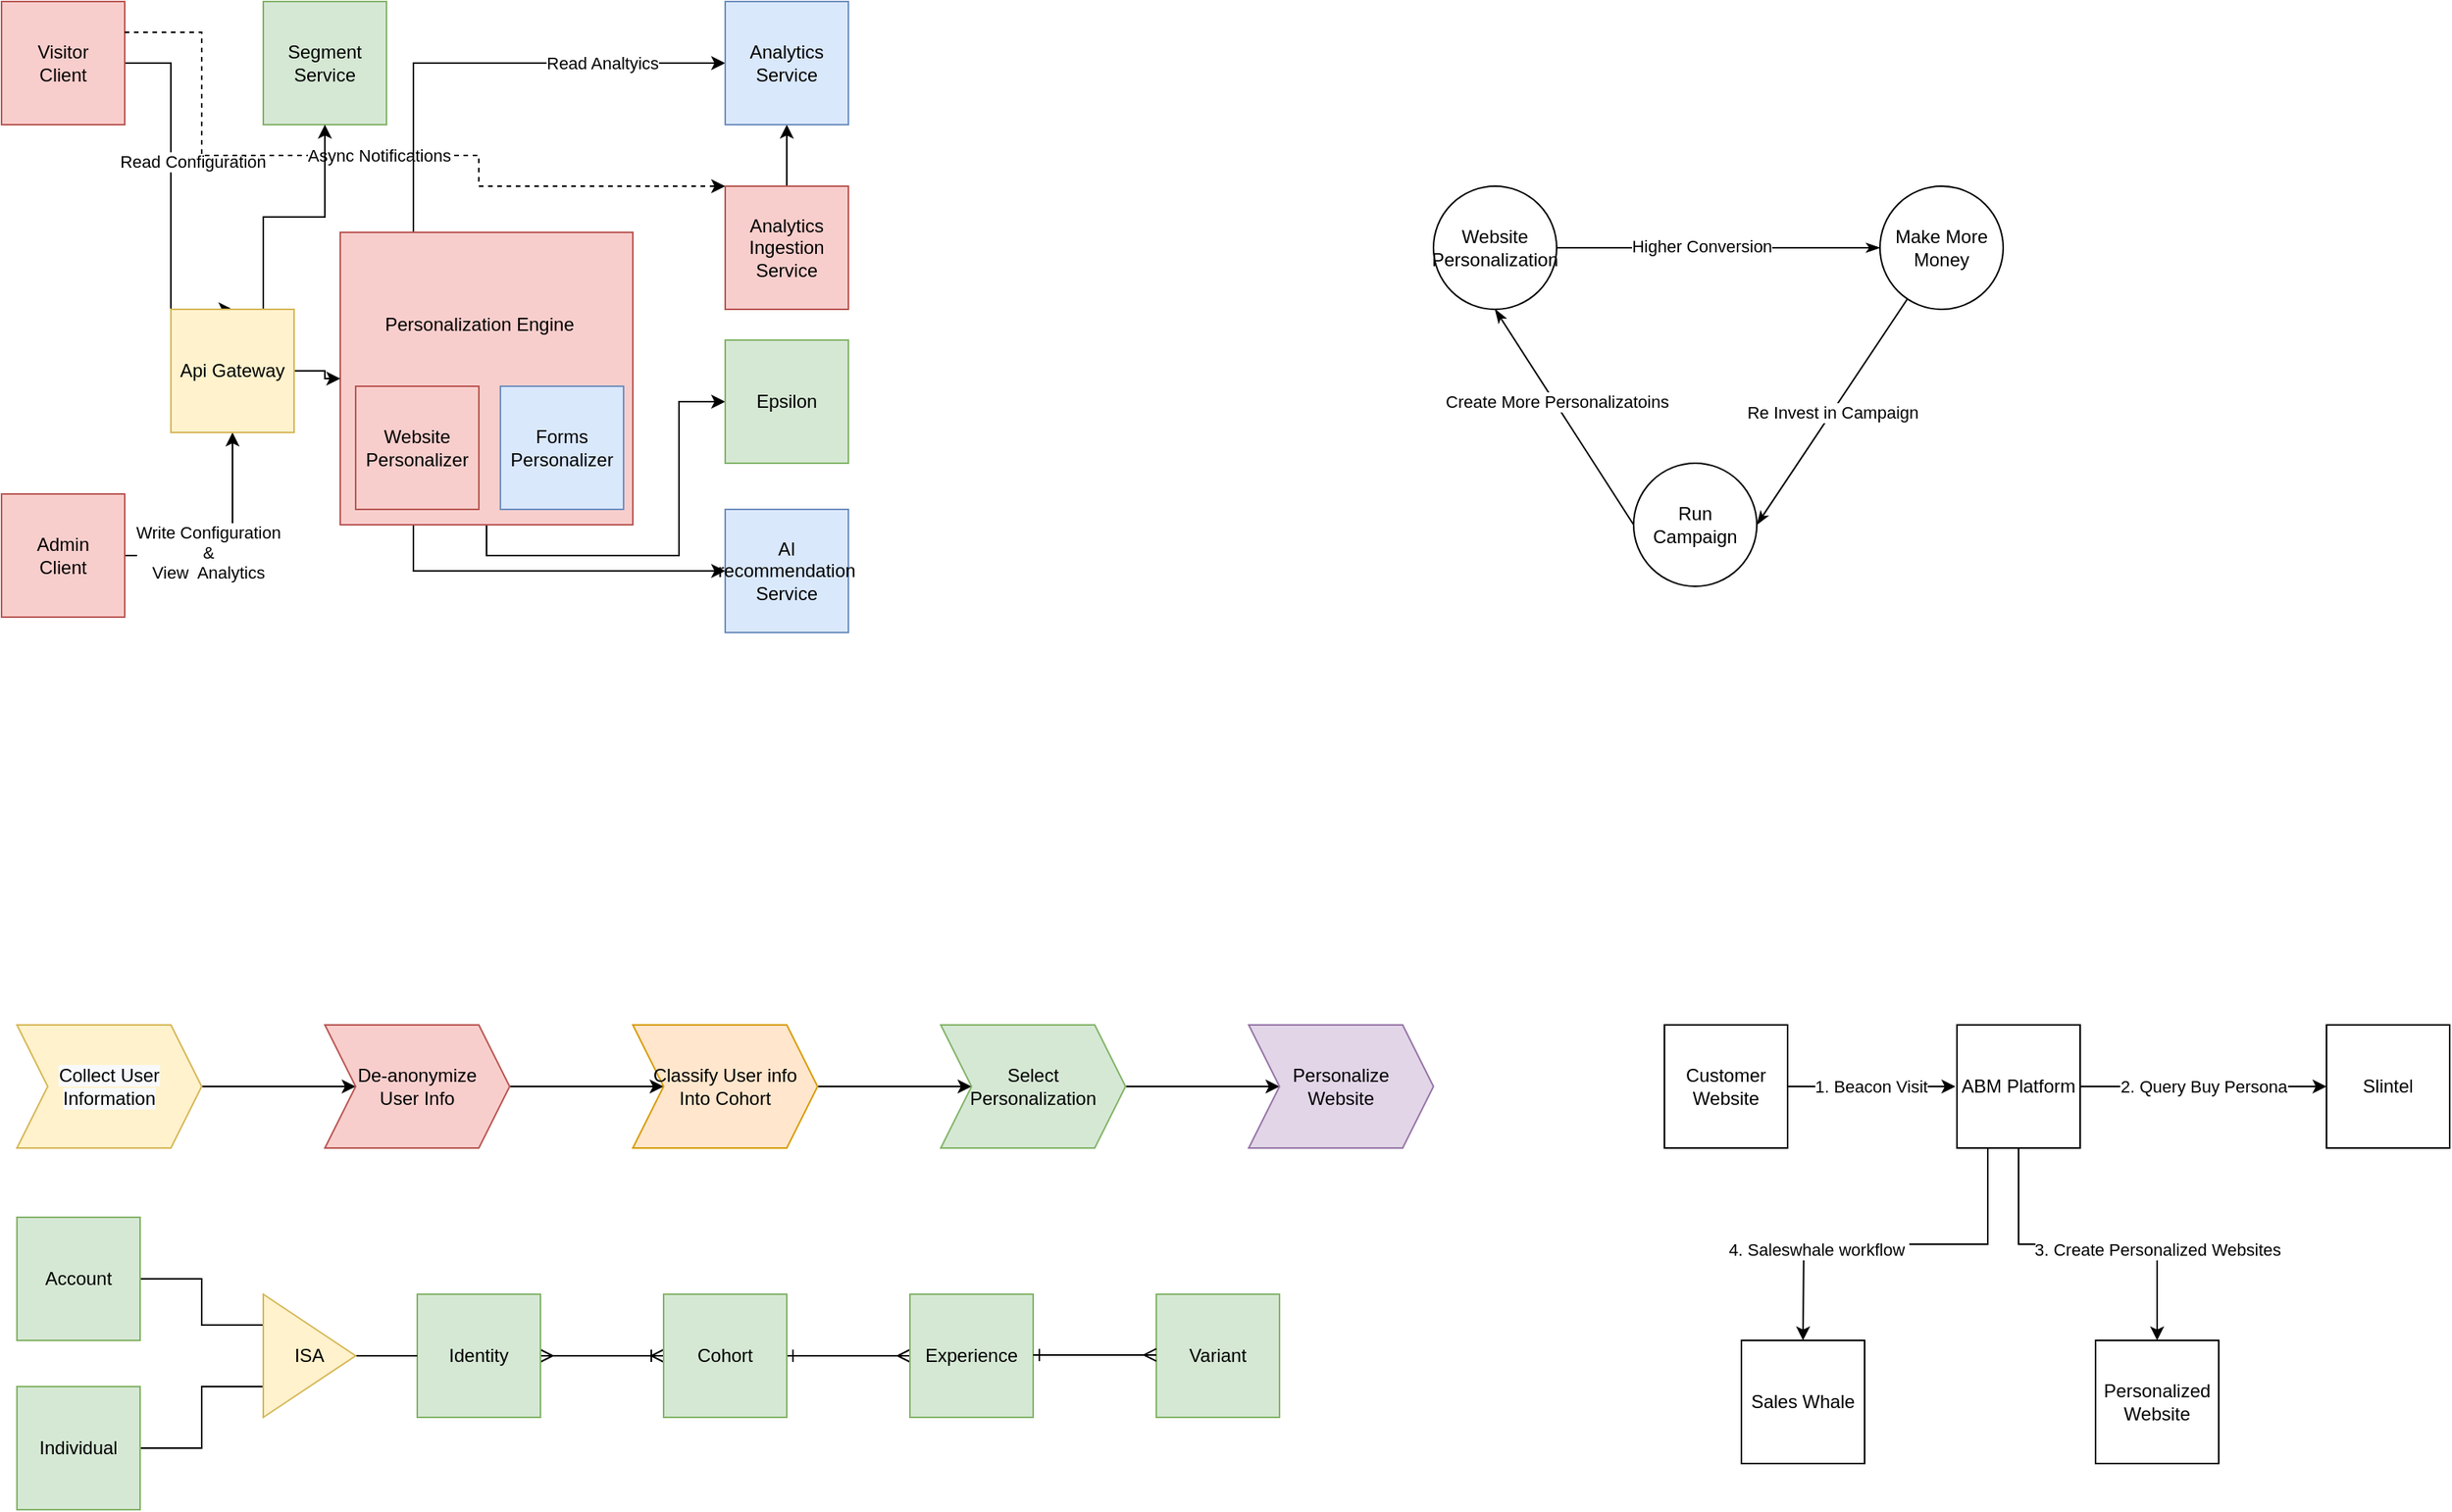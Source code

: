 <mxfile version="20.2.8" type="github" pages="3">
  <diagram id="C5RBs43oDa-KdzZeNtuy" name="website personalization">
    <mxGraphModel dx="1072" dy="1788" grid="1" gridSize="10" guides="1" tooltips="1" connect="1" arrows="1" fold="1" page="1" pageScale="1" pageWidth="827" pageHeight="1169" math="0" shadow="0">
      <root>
        <mxCell id="WIyWlLk6GJQsqaUBKTNV-0" />
        <mxCell id="WIyWlLk6GJQsqaUBKTNV-1" parent="WIyWlLk6GJQsqaUBKTNV-0" />
        <mxCell id="AZ2Zr_Ory4GUbCRComt3-3" style="edgeStyle=orthogonalEdgeStyle;rounded=0;orthogonalLoop=1;jettySize=auto;html=1;entryX=0.5;entryY=0;entryDx=0;entryDy=0;" parent="WIyWlLk6GJQsqaUBKTNV-1" source="AZ2Zr_Ory4GUbCRComt3-0" target="-mFzzp7ZUGHwjzqcd1_v-3" edge="1">
          <mxGeometry relative="1" as="geometry">
            <mxPoint x="150" y="150" as="targetPoint" />
            <Array as="points">
              <mxPoint x="160" y="-40" />
              <mxPoint x="160" y="120" />
            </Array>
          </mxGeometry>
        </mxCell>
        <mxCell id="AZ2Zr_Ory4GUbCRComt3-10" value="Read Configuration" style="edgeLabel;html=1;align=center;verticalAlign=middle;resizable=0;points=[];" parent="AZ2Zr_Ory4GUbCRComt3-3" vertex="1" connectable="0">
          <mxGeometry x="-0.2" y="2" relative="1" as="geometry">
            <mxPoint x="12" y="2" as="offset" />
          </mxGeometry>
        </mxCell>
        <mxCell id="AZ2Zr_Ory4GUbCRComt3-0" value="Visitor&lt;br&gt;Client" style="whiteSpace=wrap;html=1;aspect=fixed;fillColor=#f8cecc;strokeColor=#b85450;" parent="WIyWlLk6GJQsqaUBKTNV-1" vertex="1">
          <mxGeometry x="50" y="-80" width="80" height="80" as="geometry" />
        </mxCell>
        <mxCell id="AZ2Zr_Ory4GUbCRComt3-8" value="Async Notifications" style="edgeStyle=orthogonalEdgeStyle;rounded=0;orthogonalLoop=1;jettySize=auto;html=1;dashed=1;exitX=1;exitY=0.25;exitDx=0;exitDy=0;" parent="WIyWlLk6GJQsqaUBKTNV-1" source="AZ2Zr_Ory4GUbCRComt3-0" target="AZ2Zr_Ory4GUbCRComt3-7" edge="1">
          <mxGeometry relative="1" as="geometry">
            <Array as="points">
              <mxPoint x="180" y="-60" />
              <mxPoint x="180" y="20" />
              <mxPoint x="360" y="20" />
              <mxPoint x="360" y="40" />
            </Array>
          </mxGeometry>
        </mxCell>
        <mxCell id="-mFzzp7ZUGHwjzqcd1_v-1" style="edgeStyle=orthogonalEdgeStyle;rounded=0;orthogonalLoop=1;jettySize=auto;html=1;exitX=0.5;exitY=1;exitDx=0;exitDy=0;entryX=0;entryY=0.5;entryDx=0;entryDy=0;" parent="WIyWlLk6GJQsqaUBKTNV-1" source="AZ2Zr_Ory4GUbCRComt3-2" target="-mFzzp7ZUGHwjzqcd1_v-0" edge="1">
          <mxGeometry relative="1" as="geometry" />
        </mxCell>
        <mxCell id="-mFzzp7ZUGHwjzqcd1_v-7" style="edgeStyle=orthogonalEdgeStyle;rounded=0;orthogonalLoop=1;jettySize=auto;html=1;exitX=0.25;exitY=0;exitDx=0;exitDy=0;entryX=0;entryY=0.5;entryDx=0;entryDy=0;" parent="WIyWlLk6GJQsqaUBKTNV-1" source="AZ2Zr_Ory4GUbCRComt3-2" target="-mFzzp7ZUGHwjzqcd1_v-5" edge="1">
          <mxGeometry relative="1" as="geometry" />
        </mxCell>
        <mxCell id="-mFzzp7ZUGHwjzqcd1_v-8" value="Read Analtyics" style="edgeLabel;html=1;align=center;verticalAlign=middle;resizable=0;points=[];" parent="-mFzzp7ZUGHwjzqcd1_v-7" vertex="1" connectable="0">
          <mxGeometry x="0.277" y="-1" relative="1" as="geometry">
            <mxPoint x="33" y="-1" as="offset" />
          </mxGeometry>
        </mxCell>
        <mxCell id="-mFzzp7ZUGHwjzqcd1_v-10" style="edgeStyle=orthogonalEdgeStyle;rounded=0;orthogonalLoop=1;jettySize=auto;html=1;exitX=0.25;exitY=1;exitDx=0;exitDy=0;entryX=0;entryY=0.5;entryDx=0;entryDy=0;" parent="WIyWlLk6GJQsqaUBKTNV-1" source="AZ2Zr_Ory4GUbCRComt3-2" target="-mFzzp7ZUGHwjzqcd1_v-9" edge="1">
          <mxGeometry relative="1" as="geometry" />
        </mxCell>
        <mxCell id="AZ2Zr_Ory4GUbCRComt3-2" value="" style="whiteSpace=wrap;html=1;aspect=fixed;fillColor=#f8cecc;strokeColor=#b85450;" parent="WIyWlLk6GJQsqaUBKTNV-1" vertex="1">
          <mxGeometry x="270" y="70" width="190" height="190" as="geometry" />
        </mxCell>
        <mxCell id="AZ2Zr_Ory4GUbCRComt3-6" style="edgeStyle=orthogonalEdgeStyle;rounded=0;orthogonalLoop=1;jettySize=auto;html=1;exitX=1;exitY=0.5;exitDx=0;exitDy=0;entryX=0.5;entryY=1;entryDx=0;entryDy=0;" parent="WIyWlLk6GJQsqaUBKTNV-1" source="AZ2Zr_Ory4GUbCRComt3-4" target="-mFzzp7ZUGHwjzqcd1_v-3" edge="1">
          <mxGeometry relative="1" as="geometry" />
        </mxCell>
        <mxCell id="AZ2Zr_Ory4GUbCRComt3-9" value="Write Configuration &lt;br&gt;&amp;amp; &lt;br&gt;View&amp;nbsp; Analytics" style="edgeLabel;html=1;align=center;verticalAlign=middle;resizable=0;points=[];" parent="AZ2Zr_Ory4GUbCRComt3-6" vertex="1" connectable="0">
          <mxGeometry x="-0.279" y="2" relative="1" as="geometry">
            <mxPoint as="offset" />
          </mxGeometry>
        </mxCell>
        <mxCell id="AZ2Zr_Ory4GUbCRComt3-4" value="Admin&lt;br&gt;Client" style="whiteSpace=wrap;html=1;aspect=fixed;fillColor=#f8cecc;strokeColor=#b85450;" parent="WIyWlLk6GJQsqaUBKTNV-1" vertex="1">
          <mxGeometry x="50" y="240" width="80" height="80" as="geometry" />
        </mxCell>
        <mxCell id="-mFzzp7ZUGHwjzqcd1_v-6" value="" style="edgeStyle=orthogonalEdgeStyle;rounded=0;orthogonalLoop=1;jettySize=auto;html=1;" parent="WIyWlLk6GJQsqaUBKTNV-1" source="AZ2Zr_Ory4GUbCRComt3-7" target="-mFzzp7ZUGHwjzqcd1_v-5" edge="1">
          <mxGeometry relative="1" as="geometry" />
        </mxCell>
        <mxCell id="AZ2Zr_Ory4GUbCRComt3-7" value="Analytics Ingestion Service" style="whiteSpace=wrap;html=1;aspect=fixed;fillColor=#f8cecc;strokeColor=#b85450;" parent="WIyWlLk6GJQsqaUBKTNV-1" vertex="1">
          <mxGeometry x="520" y="40" width="80" height="80" as="geometry" />
        </mxCell>
        <mxCell id="AZ2Zr_Ory4GUbCRComt3-12" value="Segment Service" style="whiteSpace=wrap;html=1;aspect=fixed;fillColor=#d5e8d4;strokeColor=#82b366;" parent="WIyWlLk6GJQsqaUBKTNV-1" vertex="1">
          <mxGeometry x="220" y="-80" width="80" height="80" as="geometry" />
        </mxCell>
        <mxCell id="-mFzzp7ZUGHwjzqcd1_v-0" value="Epsilon" style="whiteSpace=wrap;html=1;aspect=fixed;fillColor=#d5e8d4;strokeColor=#82b366;" parent="WIyWlLk6GJQsqaUBKTNV-1" vertex="1">
          <mxGeometry x="520" y="140" width="80" height="80" as="geometry" />
        </mxCell>
        <mxCell id="-mFzzp7ZUGHwjzqcd1_v-11" style="edgeStyle=orthogonalEdgeStyle;rounded=0;orthogonalLoop=1;jettySize=auto;html=1;exitX=1;exitY=0.5;exitDx=0;exitDy=0;" parent="WIyWlLk6GJQsqaUBKTNV-1" source="-mFzzp7ZUGHwjzqcd1_v-3" target="AZ2Zr_Ory4GUbCRComt3-2" edge="1">
          <mxGeometry relative="1" as="geometry" />
        </mxCell>
        <mxCell id="YdRMWHyZ7eBUGtiSjGQG-2" style="edgeStyle=orthogonalEdgeStyle;rounded=0;orthogonalLoop=1;jettySize=auto;html=1;exitX=0.75;exitY=0;exitDx=0;exitDy=0;" parent="WIyWlLk6GJQsqaUBKTNV-1" source="-mFzzp7ZUGHwjzqcd1_v-3" target="AZ2Zr_Ory4GUbCRComt3-12" edge="1">
          <mxGeometry relative="1" as="geometry" />
        </mxCell>
        <mxCell id="-mFzzp7ZUGHwjzqcd1_v-3" value="Api Gateway" style="whiteSpace=wrap;html=1;aspect=fixed;fillColor=#fff2cc;strokeColor=#d6b656;" parent="WIyWlLk6GJQsqaUBKTNV-1" vertex="1">
          <mxGeometry x="160" y="120" width="80" height="80" as="geometry" />
        </mxCell>
        <mxCell id="-mFzzp7ZUGHwjzqcd1_v-5" value="Analytics Service" style="whiteSpace=wrap;html=1;aspect=fixed;fillColor=#dae8fc;strokeColor=#6c8ebf;" parent="WIyWlLk6GJQsqaUBKTNV-1" vertex="1">
          <mxGeometry x="520" y="-80" width="80" height="80" as="geometry" />
        </mxCell>
        <mxCell id="-mFzzp7ZUGHwjzqcd1_v-9" value="AI recommendation Service" style="whiteSpace=wrap;html=1;aspect=fixed;fillColor=#dae8fc;strokeColor=#6c8ebf;" parent="WIyWlLk6GJQsqaUBKTNV-1" vertex="1">
          <mxGeometry x="520" y="250" width="80" height="80" as="geometry" />
        </mxCell>
        <mxCell id="TjaJoTUOQrzvw3dISytZ-4" value="" style="edgeStyle=orthogonalEdgeStyle;rounded=0;orthogonalLoop=1;jettySize=auto;html=1;" parent="WIyWlLk6GJQsqaUBKTNV-1" source="TjaJoTUOQrzvw3dISytZ-1" target="TjaJoTUOQrzvw3dISytZ-3" edge="1">
          <mxGeometry relative="1" as="geometry" />
        </mxCell>
        <mxCell id="TjaJoTUOQrzvw3dISytZ-1" value="&#xa;&#xa;&lt;span style=&quot;color: rgb(0, 0, 0); font-family: helvetica; font-size: 12px; font-style: normal; font-weight: 400; letter-spacing: normal; text-align: center; text-indent: 0px; text-transform: none; word-spacing: 0px; background-color: rgb(248, 249, 250); display: inline; float: none;&quot;&gt;Collect User Information&lt;/span&gt;&#xa;&#xa;" style="shape=step;perimeter=stepPerimeter;whiteSpace=wrap;html=1;fixedSize=1;fillColor=#fff2cc;strokeColor=#d6b656;" parent="WIyWlLk6GJQsqaUBKTNV-1" vertex="1">
          <mxGeometry x="60" y="585" width="120" height="80" as="geometry" />
        </mxCell>
        <mxCell id="TjaJoTUOQrzvw3dISytZ-6" value="" style="edgeStyle=orthogonalEdgeStyle;rounded=0;orthogonalLoop=1;jettySize=auto;html=1;" parent="WIyWlLk6GJQsqaUBKTNV-1" source="TjaJoTUOQrzvw3dISytZ-3" target="TjaJoTUOQrzvw3dISytZ-5" edge="1">
          <mxGeometry relative="1" as="geometry" />
        </mxCell>
        <mxCell id="TjaJoTUOQrzvw3dISytZ-3" value="De-anonymize&lt;br&gt;User Info" style="shape=step;perimeter=stepPerimeter;whiteSpace=wrap;html=1;fixedSize=1;fillColor=#f8cecc;strokeColor=#b85450;" parent="WIyWlLk6GJQsqaUBKTNV-1" vertex="1">
          <mxGeometry x="260" y="585" width="120" height="80" as="geometry" />
        </mxCell>
        <mxCell id="TjaJoTUOQrzvw3dISytZ-8" value="" style="edgeStyle=orthogonalEdgeStyle;rounded=0;orthogonalLoop=1;jettySize=auto;html=1;" parent="WIyWlLk6GJQsqaUBKTNV-1" source="TjaJoTUOQrzvw3dISytZ-5" target="TjaJoTUOQrzvw3dISytZ-7" edge="1">
          <mxGeometry relative="1" as="geometry" />
        </mxCell>
        <mxCell id="TjaJoTUOQrzvw3dISytZ-5" value="Classify User info &lt;br&gt;Into Cohort" style="shape=step;perimeter=stepPerimeter;whiteSpace=wrap;html=1;fixedSize=1;fillColor=#ffe6cc;strokeColor=#d79b00;" parent="WIyWlLk6GJQsqaUBKTNV-1" vertex="1">
          <mxGeometry x="460" y="585" width="120" height="80" as="geometry" />
        </mxCell>
        <mxCell id="TjaJoTUOQrzvw3dISytZ-10" value="" style="edgeStyle=orthogonalEdgeStyle;rounded=0;orthogonalLoop=1;jettySize=auto;html=1;" parent="WIyWlLk6GJQsqaUBKTNV-1" source="TjaJoTUOQrzvw3dISytZ-7" target="TjaJoTUOQrzvw3dISytZ-9" edge="1">
          <mxGeometry relative="1" as="geometry" />
        </mxCell>
        <mxCell id="TjaJoTUOQrzvw3dISytZ-7" value="Select Personalization" style="shape=step;perimeter=stepPerimeter;whiteSpace=wrap;html=1;fixedSize=1;fillColor=#d5e8d4;strokeColor=#82b366;" parent="WIyWlLk6GJQsqaUBKTNV-1" vertex="1">
          <mxGeometry x="660" y="585" width="120" height="80" as="geometry" />
        </mxCell>
        <mxCell id="TjaJoTUOQrzvw3dISytZ-9" value="Personalize&lt;br&gt;Website" style="shape=step;perimeter=stepPerimeter;whiteSpace=wrap;html=1;fixedSize=1;fillColor=#e1d5e7;strokeColor=#9673a6;" parent="WIyWlLk6GJQsqaUBKTNV-1" vertex="1">
          <mxGeometry x="860" y="585" width="120" height="80" as="geometry" />
        </mxCell>
        <mxCell id="TjaJoTUOQrzvw3dISytZ-23" value="" style="edgeStyle=orthogonalEdgeStyle;rounded=0;orthogonalLoop=1;jettySize=auto;html=1;endArrow=ERoneToMany;endFill=0;startArrow=ERmany;startFill=0;" parent="WIyWlLk6GJQsqaUBKTNV-1" source="TjaJoTUOQrzvw3dISytZ-12" target="TjaJoTUOQrzvw3dISytZ-22" edge="1">
          <mxGeometry relative="1" as="geometry" />
        </mxCell>
        <mxCell id="TjaJoTUOQrzvw3dISytZ-12" value="Identity" style="whiteSpace=wrap;html=1;aspect=fixed;labelBackgroundColor=none;fillColor=#d5e8d4;strokeColor=#82b366;" parent="WIyWlLk6GJQsqaUBKTNV-1" vertex="1">
          <mxGeometry x="320" y="760" width="80" height="80" as="geometry" />
        </mxCell>
        <mxCell id="TjaJoTUOQrzvw3dISytZ-30" style="edgeStyle=orthogonalEdgeStyle;rounded=0;orthogonalLoop=1;jettySize=auto;html=1;exitX=1;exitY=0.5;exitDx=0;exitDy=0;entryX=0;entryY=0.25;entryDx=0;entryDy=0;startArrow=none;startFill=0;endArrow=none;endFill=0;" parent="WIyWlLk6GJQsqaUBKTNV-1" source="TjaJoTUOQrzvw3dISytZ-17" target="TjaJoTUOQrzvw3dISytZ-27" edge="1">
          <mxGeometry relative="1" as="geometry" />
        </mxCell>
        <mxCell id="TjaJoTUOQrzvw3dISytZ-17" value="Account" style="whiteSpace=wrap;html=1;aspect=fixed;labelBackgroundColor=none;fillColor=#d5e8d4;strokeColor=#82b366;" parent="WIyWlLk6GJQsqaUBKTNV-1" vertex="1">
          <mxGeometry x="60" y="710" width="80" height="80" as="geometry" />
        </mxCell>
        <mxCell id="TjaJoTUOQrzvw3dISytZ-31" style="edgeStyle=orthogonalEdgeStyle;rounded=0;orthogonalLoop=1;jettySize=auto;html=1;exitX=1;exitY=0.5;exitDx=0;exitDy=0;entryX=0;entryY=0.75;entryDx=0;entryDy=0;startArrow=none;startFill=0;endArrow=none;endFill=0;" parent="WIyWlLk6GJQsqaUBKTNV-1" source="TjaJoTUOQrzvw3dISytZ-19" target="TjaJoTUOQrzvw3dISytZ-27" edge="1">
          <mxGeometry relative="1" as="geometry" />
        </mxCell>
        <mxCell id="TjaJoTUOQrzvw3dISytZ-19" value="Individual" style="whiteSpace=wrap;html=1;aspect=fixed;labelBackgroundColor=none;fillColor=#d5e8d4;strokeColor=#82b366;" parent="WIyWlLk6GJQsqaUBKTNV-1" vertex="1">
          <mxGeometry x="60" y="820" width="80" height="80" as="geometry" />
        </mxCell>
        <mxCell id="TjaJoTUOQrzvw3dISytZ-25" value="" style="edgeStyle=orthogonalEdgeStyle;rounded=0;orthogonalLoop=1;jettySize=auto;html=1;endArrow=ERmany;endFill=0;startArrow=ERone;startFill=0;" parent="WIyWlLk6GJQsqaUBKTNV-1" source="TjaJoTUOQrzvw3dISytZ-22" target="TjaJoTUOQrzvw3dISytZ-24" edge="1">
          <mxGeometry relative="1" as="geometry" />
        </mxCell>
        <mxCell id="TjaJoTUOQrzvw3dISytZ-22" value="Cohort" style="whiteSpace=wrap;html=1;aspect=fixed;labelBackgroundColor=none;fillColor=#d5e8d4;strokeColor=#82b366;" parent="WIyWlLk6GJQsqaUBKTNV-1" vertex="1">
          <mxGeometry x="480" y="760" width="80" height="80" as="geometry" />
        </mxCell>
        <mxCell id="TjaJoTUOQrzvw3dISytZ-24" value="Experience" style="whiteSpace=wrap;html=1;aspect=fixed;labelBackgroundColor=none;fillColor=#d5e8d4;strokeColor=#82b366;" parent="WIyWlLk6GJQsqaUBKTNV-1" vertex="1">
          <mxGeometry x="640" y="760" width="80" height="80" as="geometry" />
        </mxCell>
        <mxCell id="TjaJoTUOQrzvw3dISytZ-29" style="edgeStyle=orthogonalEdgeStyle;rounded=0;orthogonalLoop=1;jettySize=auto;html=1;exitX=1;exitY=0.5;exitDx=0;exitDy=0;entryX=0;entryY=0.5;entryDx=0;entryDy=0;startArrow=none;startFill=0;endArrow=none;endFill=0;" parent="WIyWlLk6GJQsqaUBKTNV-1" source="TjaJoTUOQrzvw3dISytZ-27" target="TjaJoTUOQrzvw3dISytZ-12" edge="1">
          <mxGeometry relative="1" as="geometry" />
        </mxCell>
        <mxCell id="TjaJoTUOQrzvw3dISytZ-27" value="ISA" style="triangle;whiteSpace=wrap;html=1;labelBackgroundColor=none;fillColor=#fff2cc;strokeColor=#d6b656;" parent="WIyWlLk6GJQsqaUBKTNV-1" vertex="1">
          <mxGeometry x="220" y="760" width="60" height="80" as="geometry" />
        </mxCell>
        <mxCell id="TjaJoTUOQrzvw3dISytZ-34" value="" style="edgeStyle=orthogonalEdgeStyle;rounded=0;orthogonalLoop=1;jettySize=auto;html=1;startArrow=none;startFill=0;endArrow=classicThin;endFill=1;" parent="WIyWlLk6GJQsqaUBKTNV-1" source="TjaJoTUOQrzvw3dISytZ-32" target="TjaJoTUOQrzvw3dISytZ-33" edge="1">
          <mxGeometry relative="1" as="geometry" />
        </mxCell>
        <mxCell id="TjaJoTUOQrzvw3dISytZ-35" value="Higher Conversion" style="edgeLabel;html=1;align=center;verticalAlign=middle;resizable=0;points=[];" parent="TjaJoTUOQrzvw3dISytZ-34" vertex="1" connectable="0">
          <mxGeometry x="-0.105" y="1" relative="1" as="geometry">
            <mxPoint as="offset" />
          </mxGeometry>
        </mxCell>
        <mxCell id="TjaJoTUOQrzvw3dISytZ-32" value="Website Personalization" style="ellipse;whiteSpace=wrap;html=1;aspect=fixed;labelBackgroundColor=none;" parent="WIyWlLk6GJQsqaUBKTNV-1" vertex="1">
          <mxGeometry x="980" y="40" width="80" height="80" as="geometry" />
        </mxCell>
        <mxCell id="TjaJoTUOQrzvw3dISytZ-39" value="Re Invest in Campaign" style="rounded=0;orthogonalLoop=1;jettySize=auto;html=1;entryX=1;entryY=0.5;entryDx=0;entryDy=0;startArrow=none;startFill=0;endArrow=classicThin;endFill=1;" parent="WIyWlLk6GJQsqaUBKTNV-1" source="TjaJoTUOQrzvw3dISytZ-33" target="TjaJoTUOQrzvw3dISytZ-37" edge="1">
          <mxGeometry relative="1" as="geometry" />
        </mxCell>
        <mxCell id="TjaJoTUOQrzvw3dISytZ-33" value="Make More Money" style="ellipse;whiteSpace=wrap;html=1;aspect=fixed;labelBackgroundColor=none;" parent="WIyWlLk6GJQsqaUBKTNV-1" vertex="1">
          <mxGeometry x="1270" y="40" width="80" height="80" as="geometry" />
        </mxCell>
        <mxCell id="TjaJoTUOQrzvw3dISytZ-40" style="edgeStyle=none;rounded=0;orthogonalLoop=1;jettySize=auto;html=1;exitX=0;exitY=0.5;exitDx=0;exitDy=0;entryX=0.5;entryY=1;entryDx=0;entryDy=0;startArrow=none;startFill=0;endArrow=classicThin;endFill=1;" parent="WIyWlLk6GJQsqaUBKTNV-1" source="TjaJoTUOQrzvw3dISytZ-37" target="TjaJoTUOQrzvw3dISytZ-32" edge="1">
          <mxGeometry relative="1" as="geometry" />
        </mxCell>
        <mxCell id="TjaJoTUOQrzvw3dISytZ-41" value="Create More Personalizatoins" style="edgeLabel;html=1;align=center;verticalAlign=middle;resizable=0;points=[];" parent="TjaJoTUOQrzvw3dISytZ-40" vertex="1" connectable="0">
          <mxGeometry x="0.134" y="-1" relative="1" as="geometry">
            <mxPoint as="offset" />
          </mxGeometry>
        </mxCell>
        <mxCell id="TjaJoTUOQrzvw3dISytZ-37" value="Run Campaign" style="ellipse;whiteSpace=wrap;html=1;aspect=fixed;labelBackgroundColor=none;" parent="WIyWlLk6GJQsqaUBKTNV-1" vertex="1">
          <mxGeometry x="1110" y="220" width="80" height="80" as="geometry" />
        </mxCell>
        <mxCell id="G27_pkHORMqx0Yr7cOrZ-0" value="Website Personalizer" style="whiteSpace=wrap;html=1;aspect=fixed;fillColor=#f8cecc;strokeColor=#b85450;" parent="WIyWlLk6GJQsqaUBKTNV-1" vertex="1">
          <mxGeometry x="280" y="170" width="80" height="80" as="geometry" />
        </mxCell>
        <mxCell id="G27_pkHORMqx0Yr7cOrZ-4" value="Forms Personalizer" style="whiteSpace=wrap;html=1;aspect=fixed;fillColor=#dae8fc;strokeColor=#6c8ebf;" parent="WIyWlLk6GJQsqaUBKTNV-1" vertex="1">
          <mxGeometry x="374" y="170" width="80" height="80" as="geometry" />
        </mxCell>
        <mxCell id="c6oxPjuPvYqaIGzK5Bq7-2" value="1. Beacon Visit" style="edgeStyle=orthogonalEdgeStyle;rounded=0;orthogonalLoop=1;jettySize=auto;html=1;" parent="WIyWlLk6GJQsqaUBKTNV-1" edge="1">
          <mxGeometry relative="1" as="geometry">
            <mxPoint x="1209" y="625" as="sourcePoint" />
            <mxPoint x="1319" y="625" as="targetPoint" />
          </mxGeometry>
        </mxCell>
        <mxCell id="c6oxPjuPvYqaIGzK5Bq7-0" value="Customer&lt;br&gt;Website" style="whiteSpace=wrap;html=1;aspect=fixed;" parent="WIyWlLk6GJQsqaUBKTNV-1" vertex="1">
          <mxGeometry x="1130" y="585" width="80" height="80" as="geometry" />
        </mxCell>
        <mxCell id="c6oxPjuPvYqaIGzK5Bq7-4" value="2. Query Buy Persona" style="edgeStyle=orthogonalEdgeStyle;rounded=0;orthogonalLoop=1;jettySize=auto;html=1;" parent="WIyWlLk6GJQsqaUBKTNV-1" source="c6oxPjuPvYqaIGzK5Bq7-1" target="c6oxPjuPvYqaIGzK5Bq7-3" edge="1">
          <mxGeometry relative="1" as="geometry" />
        </mxCell>
        <mxCell id="c6oxPjuPvYqaIGzK5Bq7-9" style="edgeStyle=orthogonalEdgeStyle;rounded=0;orthogonalLoop=1;jettySize=auto;html=1;exitX=0.5;exitY=1;exitDx=0;exitDy=0;" parent="WIyWlLk6GJQsqaUBKTNV-1" source="c6oxPjuPvYqaIGzK5Bq7-1" target="c6oxPjuPvYqaIGzK5Bq7-8" edge="1">
          <mxGeometry relative="1" as="geometry" />
        </mxCell>
        <mxCell id="c6oxPjuPvYqaIGzK5Bq7-10" value="3. Create Personalized Websites" style="edgeLabel;html=1;align=center;verticalAlign=middle;resizable=0;points=[];" parent="c6oxPjuPvYqaIGzK5Bq7-9" vertex="1" connectable="0">
          <mxGeometry x="-0.112" y="2" relative="1" as="geometry">
            <mxPoint x="57" y="5" as="offset" />
          </mxGeometry>
        </mxCell>
        <mxCell id="c6oxPjuPvYqaIGzK5Bq7-11" style="edgeStyle=orthogonalEdgeStyle;rounded=0;orthogonalLoop=1;jettySize=auto;html=1;exitX=0.25;exitY=1;exitDx=0;exitDy=0;" parent="WIyWlLk6GJQsqaUBKTNV-1" source="c6oxPjuPvYqaIGzK5Bq7-1" edge="1">
          <mxGeometry relative="1" as="geometry">
            <mxPoint x="1220" y="790" as="targetPoint" />
          </mxGeometry>
        </mxCell>
        <mxCell id="c6oxPjuPvYqaIGzK5Bq7-13" value="4. Saleswhale workflow&amp;nbsp;" style="edgeLabel;html=1;align=center;verticalAlign=middle;resizable=0;points=[];" parent="c6oxPjuPvYqaIGzK5Bq7-11" vertex="1" connectable="0">
          <mxGeometry x="0.424" y="3" relative="1" as="geometry">
            <mxPoint x="1" as="offset" />
          </mxGeometry>
        </mxCell>
        <mxCell id="c6oxPjuPvYqaIGzK5Bq7-1" value="ABM Platform" style="whiteSpace=wrap;html=1;aspect=fixed;" parent="WIyWlLk6GJQsqaUBKTNV-1" vertex="1">
          <mxGeometry x="1320" y="585" width="80" height="80" as="geometry" />
        </mxCell>
        <mxCell id="c6oxPjuPvYqaIGzK5Bq7-3" value="Slintel" style="whiteSpace=wrap;html=1;aspect=fixed;" parent="WIyWlLk6GJQsqaUBKTNV-1" vertex="1">
          <mxGeometry x="1560" y="585" width="80" height="80" as="geometry" />
        </mxCell>
        <mxCell id="c6oxPjuPvYqaIGzK5Bq7-8" value="Personalized&lt;br&gt;Website" style="whiteSpace=wrap;html=1;aspect=fixed;" parent="WIyWlLk6GJQsqaUBKTNV-1" vertex="1">
          <mxGeometry x="1410" y="790" width="80" height="80" as="geometry" />
        </mxCell>
        <mxCell id="c6oxPjuPvYqaIGzK5Bq7-12" value="Sales Whale" style="whiteSpace=wrap;html=1;aspect=fixed;" parent="WIyWlLk6GJQsqaUBKTNV-1" vertex="1">
          <mxGeometry x="1180" y="790" width="80" height="80" as="geometry" />
        </mxCell>
        <mxCell id="YdRMWHyZ7eBUGtiSjGQG-1" value="Personalization Engine" style="text;html=1;align=center;verticalAlign=middle;resizable=0;points=[];autosize=1;strokeColor=none;fillColor=none;" parent="WIyWlLk6GJQsqaUBKTNV-1" vertex="1">
          <mxGeometry x="290" y="120" width="140" height="20" as="geometry" />
        </mxCell>
        <mxCell id="xyVQcEpQ26R4cAlWULTM-4" value="Variant" style="whiteSpace=wrap;html=1;aspect=fixed;labelBackgroundColor=none;fillColor=#d5e8d4;strokeColor=#82b366;" vertex="1" parent="WIyWlLk6GJQsqaUBKTNV-1">
          <mxGeometry x="800" y="760" width="80" height="80" as="geometry" />
        </mxCell>
        <mxCell id="xyVQcEpQ26R4cAlWULTM-5" value="" style="edgeStyle=orthogonalEdgeStyle;rounded=0;orthogonalLoop=1;jettySize=auto;html=1;endArrow=ERmany;endFill=0;startArrow=ERone;startFill=0;" edge="1" parent="WIyWlLk6GJQsqaUBKTNV-1">
          <mxGeometry relative="1" as="geometry">
            <mxPoint x="720" y="799.47" as="sourcePoint" />
            <mxPoint x="800" y="799.47" as="targetPoint" />
          </mxGeometry>
        </mxCell>
      </root>
    </mxGraphModel>
  </diagram>
  <diagram id="AiVFPZIMDrHqHoQrvQul" name="Page-2">
    <mxGraphModel dx="1018" dy="588" grid="1" gridSize="10" guides="1" tooltips="1" connect="1" arrows="1" fold="1" page="1" pageScale="1" pageWidth="850" pageHeight="1100" math="0" shadow="0">
      <root>
        <mxCell id="0" />
        <mxCell id="1" parent="0" />
        <mxCell id="w_27ymejCfel7fbq_3qg-3" value="" style="edgeStyle=orthogonalEdgeStyle;rounded=0;orthogonalLoop=1;jettySize=auto;html=1;" parent="1" source="w_27ymejCfel7fbq_3qg-1" target="w_27ymejCfel7fbq_3qg-2" edge="1">
          <mxGeometry relative="1" as="geometry" />
        </mxCell>
        <mxCell id="w_27ymejCfel7fbq_3qg-6" value="Read Configuration" style="edgeLabel;html=1;align=center;verticalAlign=middle;resizable=0;points=[];" parent="w_27ymejCfel7fbq_3qg-3" vertex="1" connectable="0">
          <mxGeometry x="-0.28" y="1" relative="1" as="geometry">
            <mxPoint x="18" y="1" as="offset" />
          </mxGeometry>
        </mxCell>
        <mxCell id="w_27ymejCfel7fbq_3qg-1" value="Client" style="whiteSpace=wrap;html=1;aspect=fixed;fillColor=#f8cecc;strokeColor=#b85450;" parent="1" vertex="1">
          <mxGeometry x="110" y="130" width="80" height="80" as="geometry" />
        </mxCell>
        <mxCell id="w_27ymejCfel7fbq_3qg-17" value="" style="edgeStyle=orthogonalEdgeStyle;rounded=0;orthogonalLoop=1;jettySize=auto;html=1;" parent="1" source="w_27ymejCfel7fbq_3qg-2" target="w_27ymejCfel7fbq_3qg-16" edge="1">
          <mxGeometry relative="1" as="geometry" />
        </mxCell>
        <mxCell id="w_27ymejCfel7fbq_3qg-18" style="edgeStyle=orthogonalEdgeStyle;rounded=0;orthogonalLoop=1;jettySize=auto;html=1;exitX=0.5;exitY=0;exitDx=0;exitDy=0;entryX=0.5;entryY=1;entryDx=0;entryDy=0;entryPerimeter=0;" parent="1" source="w_27ymejCfel7fbq_3qg-2" target="w_27ymejCfel7fbq_3qg-8" edge="1">
          <mxGeometry relative="1" as="geometry">
            <mxPoint x="410" y="80" as="targetPoint" />
          </mxGeometry>
        </mxCell>
        <mxCell id="w_27ymejCfel7fbq_3qg-2" value="API Gateway" style="whiteSpace=wrap;html=1;aspect=fixed;fillColor=#fff2cc;strokeColor=#d6b656;" parent="1" vertex="1">
          <mxGeometry x="370" y="130" width="80" height="80" as="geometry" />
        </mxCell>
        <mxCell id="w_27ymejCfel7fbq_3qg-5" style="edgeStyle=orthogonalEdgeStyle;rounded=0;orthogonalLoop=1;jettySize=auto;html=1;exitX=1;exitY=0.5;exitDx=0;exitDy=0;entryX=0.5;entryY=1;entryDx=0;entryDy=0;" parent="1" source="w_27ymejCfel7fbq_3qg-4" target="w_27ymejCfel7fbq_3qg-2" edge="1">
          <mxGeometry relative="1" as="geometry" />
        </mxCell>
        <mxCell id="w_27ymejCfel7fbq_3qg-7" value="Text" style="edgeLabel;html=1;align=center;verticalAlign=middle;resizable=0;points=[];" parent="w_27ymejCfel7fbq_3qg-5" vertex="1" connectable="0">
          <mxGeometry x="-0.489" y="1" relative="1" as="geometry">
            <mxPoint as="offset" />
          </mxGeometry>
        </mxCell>
        <mxCell id="w_27ymejCfel7fbq_3qg-4" value="Admin UI" style="whiteSpace=wrap;html=1;aspect=fixed;fillColor=#f8cecc;strokeColor=#b85450;" parent="1" vertex="1">
          <mxGeometry x="110" y="290" width="80" height="80" as="geometry" />
        </mxCell>
        <mxCell id="w_27ymejCfel7fbq_3qg-8" value="CTA Service" style="whiteSpace=wrap;html=1;aspect=fixed;fillColor=#dae8fc;strokeColor=#6c8ebf;" parent="1" vertex="1">
          <mxGeometry x="370" y="10" width="80" height="80" as="geometry" />
        </mxCell>
        <mxCell id="w_27ymejCfel7fbq_3qg-16" value="Email Configuration Service" style="whiteSpace=wrap;html=1;aspect=fixed;fillColor=#f8cecc;strokeColor=#b85450;" parent="1" vertex="1">
          <mxGeometry x="530" y="130" width="80" height="80" as="geometry" />
        </mxCell>
      </root>
    </mxGraphModel>
  </diagram>
  <diagram id="_2TtO8FY6jFD_6Z83DO3" name="demo framework">
    <mxGraphModel dx="1209" dy="749" grid="1" gridSize="10" guides="1" tooltips="1" connect="1" arrows="1" fold="1" page="1" pageScale="1" pageWidth="850" pageHeight="1100" math="0" shadow="0">
      <root>
        <mxCell id="0" />
        <mxCell id="1" parent="0" />
        <mxCell id="a9k-wrqGKHd3EEFCbhvt-18" value="" style="rounded=0;whiteSpace=wrap;html=1;fillColor=#d5e8d4;strokeColor=#82b366;" vertex="1" parent="1">
          <mxGeometry x="390" y="310" width="450" height="230" as="geometry" />
        </mxCell>
        <mxCell id="a9k-wrqGKHd3EEFCbhvt-15" value="" style="rounded=0;whiteSpace=wrap;html=1;fillColor=#f5f5f5;fontColor=#333333;strokeColor=#666666;" vertex="1" parent="1">
          <mxGeometry x="60" y="310" width="320" height="230" as="geometry" />
        </mxCell>
        <mxCell id="a9k-wrqGKHd3EEFCbhvt-9" style="edgeStyle=orthogonalEdgeStyle;rounded=0;orthogonalLoop=1;jettySize=auto;html=1;exitX=1;exitY=0.5;exitDx=0;exitDy=0;entryX=0;entryY=0.5;entryDx=0;entryDy=0;endArrow=ERmany;endFill=0;" edge="1" parent="1" source="a9k-wrqGKHd3EEFCbhvt-6" target="a9k-wrqGKHd3EEFCbhvt-7">
          <mxGeometry relative="1" as="geometry" />
        </mxCell>
        <mxCell id="a9k-wrqGKHd3EEFCbhvt-6" value="Task" style="whiteSpace=wrap;html=1;aspect=fixed;" vertex="1" parent="1">
          <mxGeometry x="160" y="340" width="80" height="80" as="geometry" />
        </mxCell>
        <mxCell id="a9k-wrqGKHd3EEFCbhvt-7" value="Work" style="whiteSpace=wrap;html=1;aspect=fixed;" vertex="1" parent="1">
          <mxGeometry x="345" y="340" width="80" height="80" as="geometry" />
        </mxCell>
        <mxCell id="a9k-wrqGKHd3EEFCbhvt-10" style="edgeStyle=orthogonalEdgeStyle;rounded=0;orthogonalLoop=1;jettySize=auto;html=1;exitX=0;exitY=0.5;exitDx=0;exitDy=0;entryX=0.5;entryY=1;entryDx=0;entryDy=0;endArrow=ERmany;endFill=0;" edge="1" parent="1" source="a9k-wrqGKHd3EEFCbhvt-6" target="a9k-wrqGKHd3EEFCbhvt-6">
          <mxGeometry relative="1" as="geometry" />
        </mxCell>
        <mxCell id="a9k-wrqGKHd3EEFCbhvt-11" value="dependencies" style="edgeLabel;html=1;align=center;verticalAlign=middle;resizable=0;points=[];" vertex="1" connectable="0" parent="a9k-wrqGKHd3EEFCbhvt-10">
          <mxGeometry x="0.15" y="3" relative="1" as="geometry">
            <mxPoint as="offset" />
          </mxGeometry>
        </mxCell>
        <mxCell id="a9k-wrqGKHd3EEFCbhvt-14" style="edgeStyle=orthogonalEdgeStyle;rounded=0;orthogonalLoop=1;jettySize=auto;html=1;exitX=0;exitY=0.5;exitDx=0;exitDy=0;entryX=1;entryY=0.5;entryDx=0;entryDy=0;endArrow=ERmany;endFill=0;" edge="1" parent="1" source="a9k-wrqGKHd3EEFCbhvt-12" target="a9k-wrqGKHd3EEFCbhvt-7">
          <mxGeometry relative="1" as="geometry" />
        </mxCell>
        <mxCell id="a9k-wrqGKHd3EEFCbhvt-20" value="" style="edgeStyle=orthogonalEdgeStyle;rounded=0;orthogonalLoop=1;jettySize=auto;html=1;endArrow=none;endFill=0;startArrow=ERmany;startFill=0;" edge="1" parent="1" source="a9k-wrqGKHd3EEFCbhvt-12" target="a9k-wrqGKHd3EEFCbhvt-19">
          <mxGeometry relative="1" as="geometry" />
        </mxCell>
        <mxCell id="a9k-wrqGKHd3EEFCbhvt-12" value="Work Performer" style="whiteSpace=wrap;html=1;aspect=fixed;" vertex="1" parent="1">
          <mxGeometry x="505" y="340" width="80" height="80" as="geometry" />
        </mxCell>
        <mxCell id="a9k-wrqGKHd3EEFCbhvt-16" value="Demo Tasks" style="text;html=1;align=center;verticalAlign=middle;resizable=0;points=[];autosize=1;strokeColor=none;fillColor=none;" vertex="1" parent="1">
          <mxGeometry x="280" y="510" width="80" height="20" as="geometry" />
        </mxCell>
        <mxCell id="a9k-wrqGKHd3EEFCbhvt-19" value="Runner" style="whiteSpace=wrap;html=1;aspect=fixed;" vertex="1" parent="1">
          <mxGeometry x="665" y="340" width="80" height="80" as="geometry" />
        </mxCell>
        <mxCell id="a9k-wrqGKHd3EEFCbhvt-21" value="Demo Framework" style="text;html=1;align=center;verticalAlign=middle;resizable=0;points=[];autosize=1;strokeColor=none;fillColor=none;" vertex="1" parent="1">
          <mxGeometry x="720" y="510" width="110" height="20" as="geometry" />
        </mxCell>
        <mxCell id="a9k-wrqGKHd3EEFCbhvt-32" style="edgeStyle=orthogonalEdgeStyle;rounded=0;orthogonalLoop=1;jettySize=auto;html=1;exitX=0;exitY=0.5;exitDx=0;exitDy=0;entryX=1;entryY=0.5;entryDx=0;entryDy=0;startArrow=ERmany;startFill=0;endArrow=none;endFill=0;" edge="1" parent="1" source="a9k-wrqGKHd3EEFCbhvt-22" target="a9k-wrqGKHd3EEFCbhvt-23">
          <mxGeometry relative="1" as="geometry" />
        </mxCell>
        <mxCell id="a9k-wrqGKHd3EEFCbhvt-34" value="" style="edgeStyle=orthogonalEdgeStyle;rounded=0;orthogonalLoop=1;jettySize=auto;html=1;startArrow=ERone;startFill=0;endArrow=ERmany;endFill=0;" edge="1" parent="1" source="a9k-wrqGKHd3EEFCbhvt-22" target="a9k-wrqGKHd3EEFCbhvt-33">
          <mxGeometry relative="1" as="geometry" />
        </mxCell>
        <mxCell id="a9k-wrqGKHd3EEFCbhvt-22" value="Task" style="whiteSpace=wrap;html=1;aspect=fixed;" vertex="1" parent="1">
          <mxGeometry x="385" y="670" width="80" height="80" as="geometry" />
        </mxCell>
        <mxCell id="a9k-wrqGKHd3EEFCbhvt-23" value="Di Framework" style="whiteSpace=wrap;html=1;aspect=fixed;" vertex="1" parent="1">
          <mxGeometry x="260" y="670" width="80" height="80" as="geometry" />
        </mxCell>
        <mxCell id="a9k-wrqGKHd3EEFCbhvt-30" style="edgeStyle=orthogonalEdgeStyle;rounded=0;orthogonalLoop=1;jettySize=auto;html=1;exitX=1;exitY=0.5;exitDx=0;exitDy=0;entryX=0;entryY=0.5;entryDx=0;entryDy=0;startArrow=ERmany;startFill=0;endArrow=none;endFill=0;" edge="1" parent="1" source="a9k-wrqGKHd3EEFCbhvt-24" target="a9k-wrqGKHd3EEFCbhvt-23">
          <mxGeometry relative="1" as="geometry" />
        </mxCell>
        <mxCell id="a9k-wrqGKHd3EEFCbhvt-24" value="Module" style="whiteSpace=wrap;html=1;aspect=fixed;" vertex="1" parent="1">
          <mxGeometry x="140" y="670" width="80" height="80" as="geometry" />
        </mxCell>
        <mxCell id="a9k-wrqGKHd3EEFCbhvt-28" style="edgeStyle=orthogonalEdgeStyle;rounded=0;orthogonalLoop=1;jettySize=auto;html=1;exitX=1;exitY=0.5;exitDx=0;exitDy=0;entryX=0;entryY=0.5;entryDx=0;entryDy=0;startArrow=ERmany;startFill=0;endArrow=none;endFill=0;" edge="1" parent="1" source="a9k-wrqGKHd3EEFCbhvt-26" target="a9k-wrqGKHd3EEFCbhvt-24">
          <mxGeometry relative="1" as="geometry" />
        </mxCell>
        <mxCell id="a9k-wrqGKHd3EEFCbhvt-26" value="Dependeny" style="whiteSpace=wrap;html=1;aspect=fixed;" vertex="1" parent="1">
          <mxGeometry x="10" y="670" width="80" height="80" as="geometry" />
        </mxCell>
        <mxCell id="a9k-wrqGKHd3EEFCbhvt-33" value="TaskMixin" style="whiteSpace=wrap;html=1;aspect=fixed;" vertex="1" parent="1">
          <mxGeometry x="520" y="670" width="80" height="80" as="geometry" />
        </mxCell>
      </root>
    </mxGraphModel>
  </diagram>
</mxfile>
